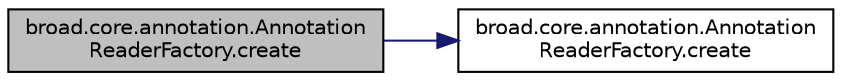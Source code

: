 digraph "broad.core.annotation.AnnotationReaderFactory.create"
{
  edge [fontname="Helvetica",fontsize="10",labelfontname="Helvetica",labelfontsize="10"];
  node [fontname="Helvetica",fontsize="10",shape=record];
  rankdir="LR";
  Node1 [label="broad.core.annotation.Annotation\lReaderFactory.create",height=0.2,width=0.4,color="black", fillcolor="grey75", style="filled" fontcolor="black"];
  Node1 -> Node2 [color="midnightblue",fontsize="10",style="solid"];
  Node2 [label="broad.core.annotation.Annotation\lReaderFactory.create",height=0.2,width=0.4,color="black", fillcolor="white", style="filled",URL="$classbroad_1_1core_1_1annotation_1_1_annotation_reader_factory.html#aefd28e9cf6790bf297b1349a1fb43317"];
}
